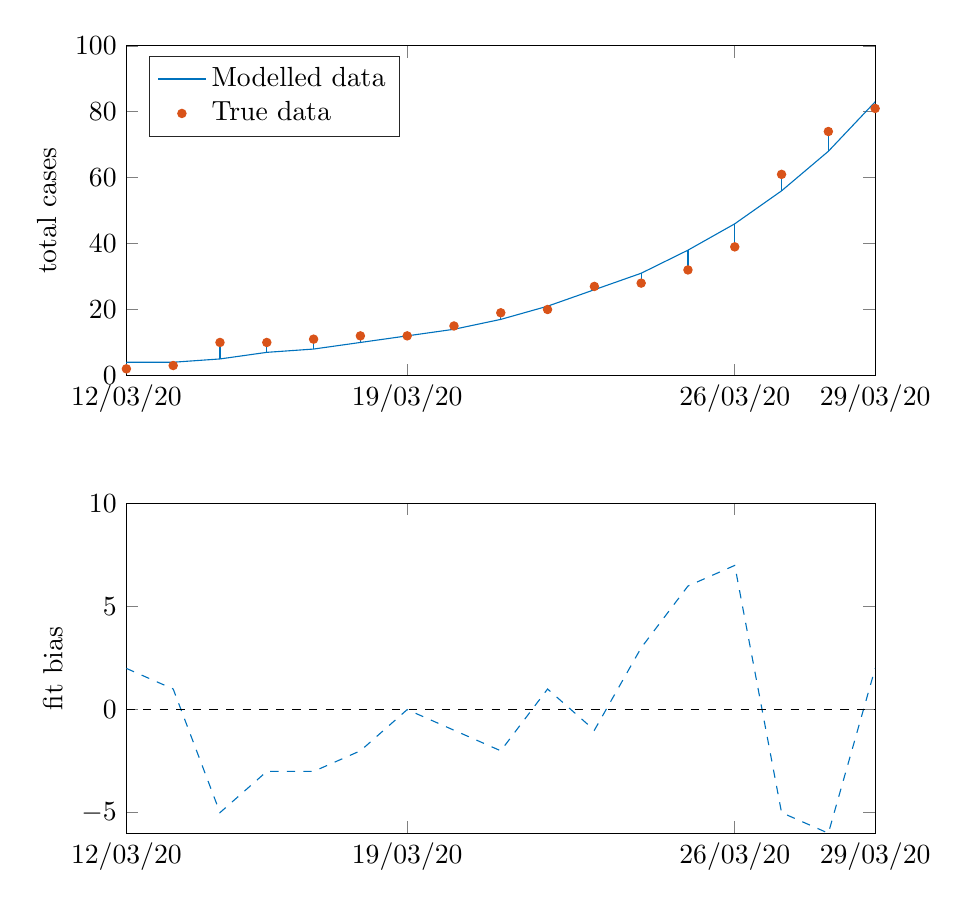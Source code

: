 % This file was created by matlab2tikz.
% Minimal pgfplots version: 1.3
%
\definecolor{mycolor1}{rgb}{0.0,0.447,0.741}%
\definecolor{mycolor2}{rgb}{0.85,0.325,0.098}%
%
\begin{tikzpicture}

\begin{axis}[%
width=9.509cm,
height=4.186cm,
at={(0cm,5.814cm)},
scale only axis,
xmin=0,
xmax=16,
xtick={0,6,13,16},
xticklabels={{12/03/20},{19/03/20},{26/03/20},{29/03/20}},
ymin=0,
ymax=100,
ylabel={total cases},
legend style={at={(0.03,0.97)},anchor=north west,legend cell align=left,align=left,draw=white!15!black}
]
\addplot [color=mycolor1,solid]
  table[row sep=crcr]{%
0	4\\
1	4\\
2	5\\
3	7\\
4	8\\
5	10\\
6	12\\
7	14\\
8	17\\
9	21\\
10	26\\
11	31\\
12	38\\
13	46\\
14	56\\
15	68\\
16	83\\
};
\addlegendentry{Modelled data};

\addplot[only marks,mark=*,mark options={},mark size=1.5pt,color=mycolor2] plot table[row sep=crcr,]{%
0	2\\
1	3\\
2	10\\
3	10\\
4	11\\
5	12\\
6	12\\
7	15\\
8	19\\
9	20\\
10	27\\
11	28\\
12	32\\
13	39\\
14	61\\
15	74\\
16	81\\
};
\addlegendentry{True data};

\addplot [color=mycolor1,solid,forget plot]
  table[row sep=crcr]{%
0	2\\
0	4\\
};
\addplot [color=mycolor1,solid,forget plot]
  table[row sep=crcr]{%
1	3\\
1	4\\
};
\addplot [color=mycolor1,solid,forget plot]
  table[row sep=crcr]{%
2	10\\
2	5\\
};
\addplot [color=mycolor1,solid,forget plot]
  table[row sep=crcr]{%
3	10\\
3	7\\
};
\addplot [color=mycolor1,solid,forget plot]
  table[row sep=crcr]{%
4	11\\
4	8\\
};
\addplot [color=mycolor1,solid,forget plot]
  table[row sep=crcr]{%
5	12\\
5	10\\
};
\addplot [color=mycolor1,solid,forget plot]
  table[row sep=crcr]{%
6	12\\
6	12\\
};
\addplot [color=mycolor1,solid,forget plot]
  table[row sep=crcr]{%
7	15\\
7	14\\
};
\addplot [color=mycolor1,solid,forget plot]
  table[row sep=crcr]{%
8	19\\
8	17\\
};
\addplot [color=mycolor1,solid,forget plot]
  table[row sep=crcr]{%
9	20\\
9	21\\
};
\addplot [color=mycolor1,solid,forget plot]
  table[row sep=crcr]{%
10	27\\
10	26\\
};
\addplot [color=mycolor1,solid,forget plot]
  table[row sep=crcr]{%
11	28\\
11	31\\
};
\addplot [color=mycolor1,solid,forget plot]
  table[row sep=crcr]{%
12	32\\
12	38\\
};
\addplot [color=mycolor1,solid,forget plot]
  table[row sep=crcr]{%
13	39\\
13	46\\
};
\addplot [color=mycolor1,solid,forget plot]
  table[row sep=crcr]{%
14	61\\
14	56\\
};
\addplot [color=mycolor1,solid,forget plot]
  table[row sep=crcr]{%
15	74\\
15	68\\
};
\addplot [color=mycolor1,solid,forget plot]
  table[row sep=crcr]{%
16	81\\
16	83\\
};
\end{axis}

\begin{axis}[%
width=9.509cm,
height=4.186cm,
at={(0cm,0cm)},
scale only axis,
xmin=0,
xmax=16,
xtick={0,6,13,16},
xticklabels={{12/03/20},{19/03/20},{26/03/20},{29/03/20}},
ymin=-6,
ymax=10,
ylabel={fit bias},
legend style={legend cell align=left,align=left,draw=white!15!black}
]
\addplot [color=mycolor1,dashed,forget plot]
  table[row sep=crcr]{%
0	2\\
1	1\\
2	-5\\
3	-3\\
4	-3\\
5	-2\\
6	0\\
7	-1\\
8	-2\\
9	1\\
10	-1\\
11	3\\
12	6\\
13	7\\
14	-5\\
15	-6\\
16	2\\
};
\addplot [color=black,dashed,forget plot]
  table[row sep=crcr]{%
0	0\\
16	0\\
};
\end{axis}
\end{tikzpicture}%